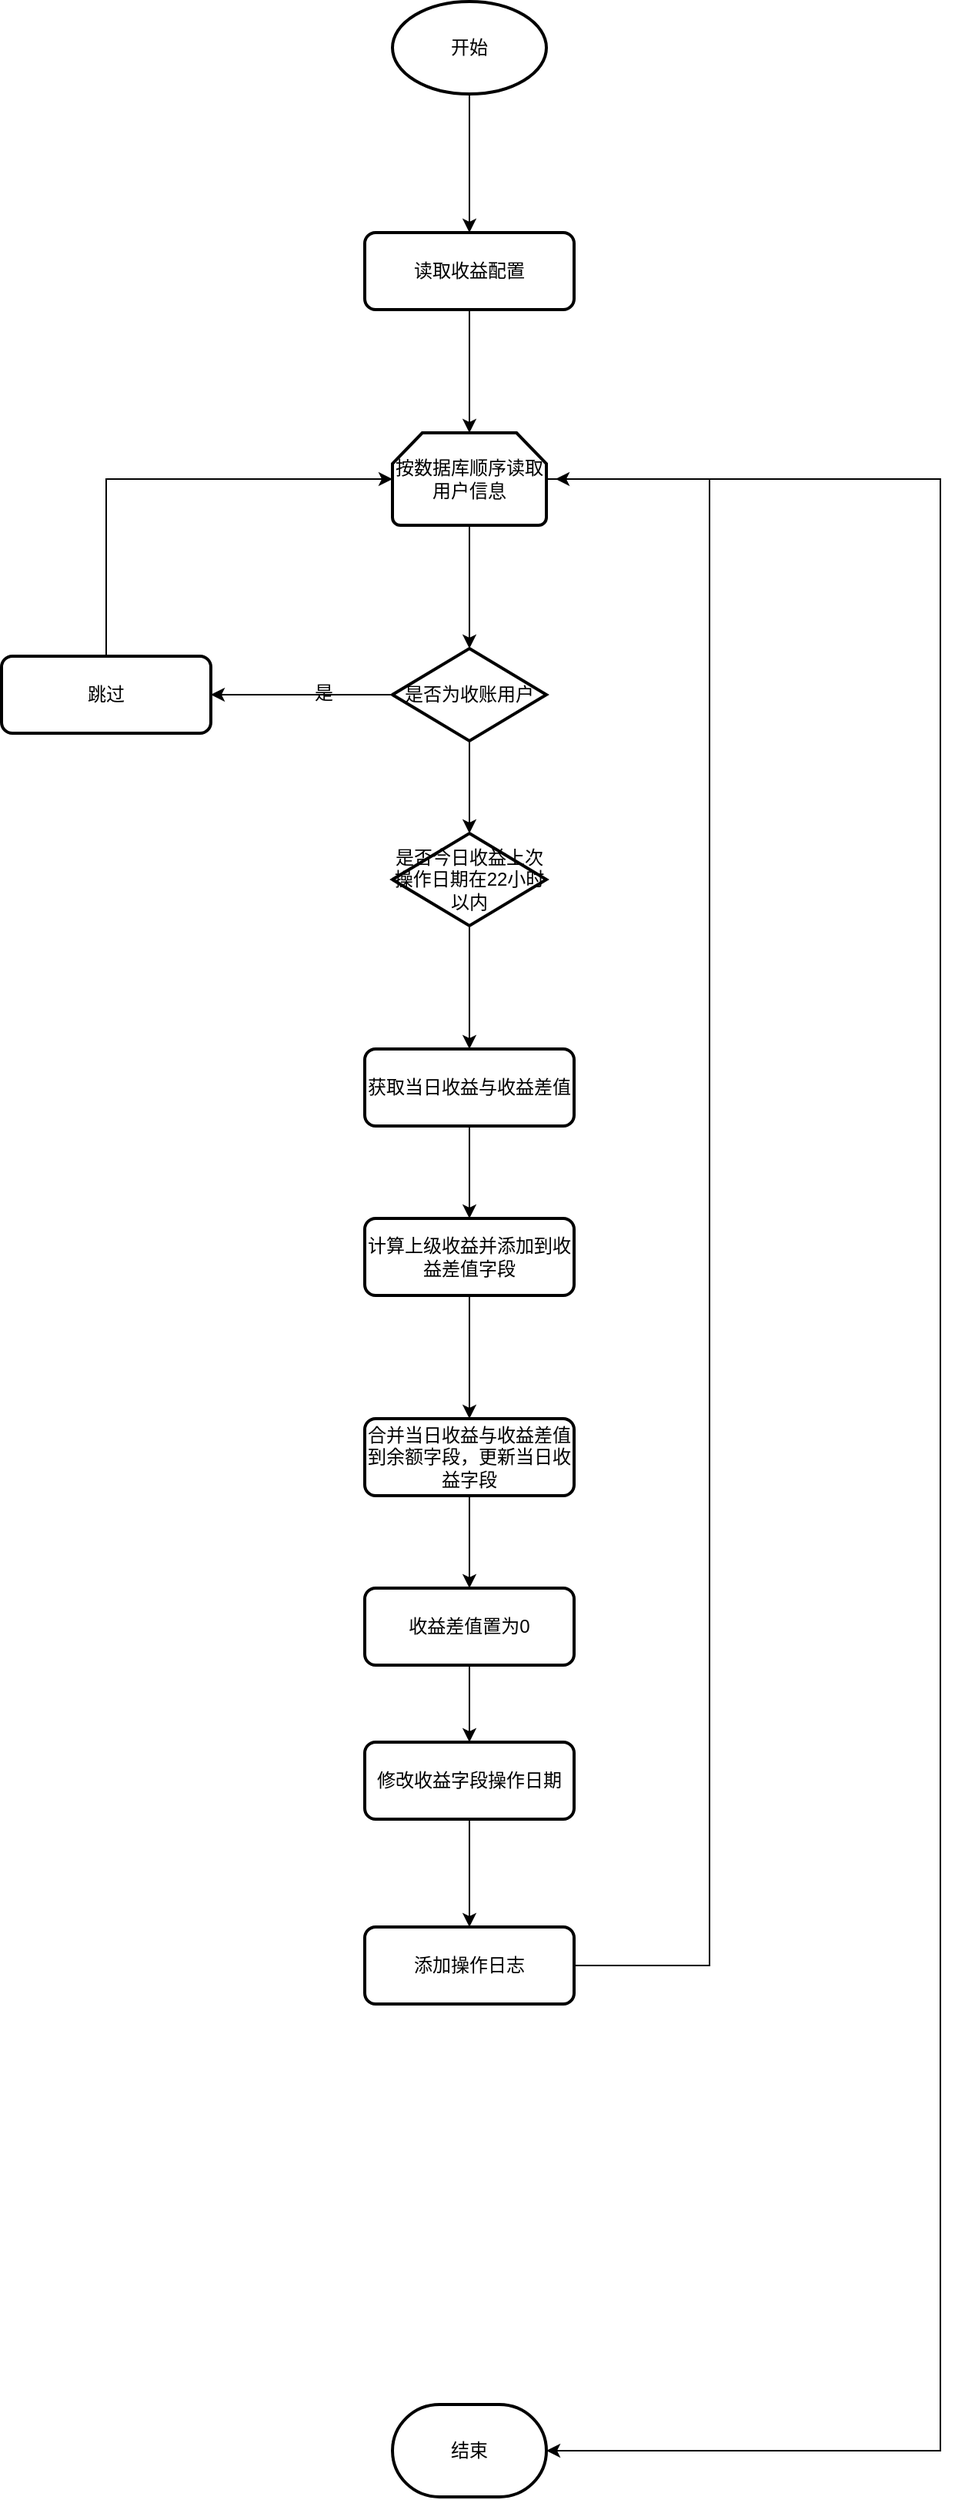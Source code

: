 <mxfile version="13.1.1" type="github">
  <diagram id="C5RBs43oDa-KdzZeNtuy" name="Page-1">
    <mxGraphModel dx="1038" dy="556" grid="1" gridSize="10" guides="1" tooltips="1" connect="1" arrows="1" fold="1" page="1" pageScale="1" pageWidth="827" pageHeight="1169" math="0" shadow="0">
      <root>
        <mxCell id="WIyWlLk6GJQsqaUBKTNV-0" />
        <mxCell id="WIyWlLk6GJQsqaUBKTNV-1" parent="WIyWlLk6GJQsqaUBKTNV-0" />
        <mxCell id="c80w9oIMeN7Q-BQ2yAEg-27" style="edgeStyle=orthogonalEdgeStyle;rounded=0;orthogonalLoop=1;jettySize=auto;html=1;entryX=0.5;entryY=0;entryDx=0;entryDy=0;" edge="1" parent="WIyWlLk6GJQsqaUBKTNV-1" source="c80w9oIMeN7Q-BQ2yAEg-0" target="c80w9oIMeN7Q-BQ2yAEg-1">
          <mxGeometry relative="1" as="geometry" />
        </mxCell>
        <mxCell id="c80w9oIMeN7Q-BQ2yAEg-0" value="开始" style="strokeWidth=2;html=1;shape=mxgraph.flowchart.start_1;whiteSpace=wrap;" vertex="1" parent="WIyWlLk6GJQsqaUBKTNV-1">
          <mxGeometry x="364" y="30" width="100" height="60" as="geometry" />
        </mxCell>
        <mxCell id="c80w9oIMeN7Q-BQ2yAEg-28" style="edgeStyle=orthogonalEdgeStyle;rounded=0;orthogonalLoop=1;jettySize=auto;html=1;entryX=0.5;entryY=0;entryDx=0;entryDy=0;entryPerimeter=0;" edge="1" parent="WIyWlLk6GJQsqaUBKTNV-1" source="c80w9oIMeN7Q-BQ2yAEg-1" target="c80w9oIMeN7Q-BQ2yAEg-6">
          <mxGeometry relative="1" as="geometry" />
        </mxCell>
        <mxCell id="c80w9oIMeN7Q-BQ2yAEg-1" value="读取收益配置" style="rounded=1;whiteSpace=wrap;html=1;absoluteArcSize=1;arcSize=14;strokeWidth=2;" vertex="1" parent="WIyWlLk6GJQsqaUBKTNV-1">
          <mxGeometry x="346" y="180" width="136" height="50" as="geometry" />
        </mxCell>
        <mxCell id="c80w9oIMeN7Q-BQ2yAEg-13" style="edgeStyle=orthogonalEdgeStyle;rounded=0;orthogonalLoop=1;jettySize=auto;html=1;" edge="1" parent="WIyWlLk6GJQsqaUBKTNV-1" source="c80w9oIMeN7Q-BQ2yAEg-5" target="c80w9oIMeN7Q-BQ2yAEg-12">
          <mxGeometry relative="1" as="geometry" />
        </mxCell>
        <mxCell id="c80w9oIMeN7Q-BQ2yAEg-33" style="edgeStyle=orthogonalEdgeStyle;rounded=0;orthogonalLoop=1;jettySize=auto;html=1;" edge="1" parent="WIyWlLk6GJQsqaUBKTNV-1" source="c80w9oIMeN7Q-BQ2yAEg-5" target="c80w9oIMeN7Q-BQ2yAEg-32">
          <mxGeometry relative="1" as="geometry" />
        </mxCell>
        <mxCell id="c80w9oIMeN7Q-BQ2yAEg-5" value="是否为收账用户" style="strokeWidth=2;html=1;shape=mxgraph.flowchart.decision;whiteSpace=wrap;" vertex="1" parent="WIyWlLk6GJQsqaUBKTNV-1">
          <mxGeometry x="364" y="450" width="100" height="60" as="geometry" />
        </mxCell>
        <mxCell id="c80w9oIMeN7Q-BQ2yAEg-8" style="edgeStyle=orthogonalEdgeStyle;rounded=0;orthogonalLoop=1;jettySize=auto;html=1;" edge="1" parent="WIyWlLk6GJQsqaUBKTNV-1" source="c80w9oIMeN7Q-BQ2yAEg-6" target="c80w9oIMeN7Q-BQ2yAEg-5">
          <mxGeometry relative="1" as="geometry" />
        </mxCell>
        <mxCell id="c80w9oIMeN7Q-BQ2yAEg-31" style="edgeStyle=orthogonalEdgeStyle;rounded=0;orthogonalLoop=1;jettySize=auto;html=1;" edge="1" parent="WIyWlLk6GJQsqaUBKTNV-1" source="c80w9oIMeN7Q-BQ2yAEg-6" target="c80w9oIMeN7Q-BQ2yAEg-30">
          <mxGeometry relative="1" as="geometry">
            <mxPoint x="680" y="1390" as="targetPoint" />
            <Array as="points">
              <mxPoint x="720" y="340" />
              <mxPoint x="720" y="1620" />
            </Array>
          </mxGeometry>
        </mxCell>
        <mxCell id="c80w9oIMeN7Q-BQ2yAEg-6" value="&lt;span&gt;按数据库顺序读取用户信息&lt;/span&gt;" style="strokeWidth=2;html=1;shape=mxgraph.flowchart.loop_limit;whiteSpace=wrap;" vertex="1" parent="WIyWlLk6GJQsqaUBKTNV-1">
          <mxGeometry x="364" y="310" width="100" height="60" as="geometry" />
        </mxCell>
        <mxCell id="c80w9oIMeN7Q-BQ2yAEg-20" style="edgeStyle=orthogonalEdgeStyle;rounded=0;orthogonalLoop=1;jettySize=auto;html=1;" edge="1" parent="WIyWlLk6GJQsqaUBKTNV-1" source="c80w9oIMeN7Q-BQ2yAEg-7" target="c80w9oIMeN7Q-BQ2yAEg-17">
          <mxGeometry relative="1" as="geometry" />
        </mxCell>
        <mxCell id="c80w9oIMeN7Q-BQ2yAEg-7" value="获取当日收益与收益差值" style="rounded=1;whiteSpace=wrap;html=1;absoluteArcSize=1;arcSize=14;strokeWidth=2;" vertex="1" parent="WIyWlLk6GJQsqaUBKTNV-1">
          <mxGeometry x="346" y="710" width="136" height="50" as="geometry" />
        </mxCell>
        <mxCell id="c80w9oIMeN7Q-BQ2yAEg-15" style="edgeStyle=orthogonalEdgeStyle;rounded=0;orthogonalLoop=1;jettySize=auto;html=1;" edge="1" parent="WIyWlLk6GJQsqaUBKTNV-1" source="c80w9oIMeN7Q-BQ2yAEg-12" target="c80w9oIMeN7Q-BQ2yAEg-6">
          <mxGeometry relative="1" as="geometry">
            <mxPoint x="178" y="370" as="targetPoint" />
            <Array as="points">
              <mxPoint x="178" y="340" />
            </Array>
          </mxGeometry>
        </mxCell>
        <mxCell id="c80w9oIMeN7Q-BQ2yAEg-12" value="跳过" style="rounded=1;whiteSpace=wrap;html=1;absoluteArcSize=1;arcSize=14;strokeWidth=2;" vertex="1" parent="WIyWlLk6GJQsqaUBKTNV-1">
          <mxGeometry x="110" y="455" width="136" height="50" as="geometry" />
        </mxCell>
        <mxCell id="c80w9oIMeN7Q-BQ2yAEg-14" value="是" style="text;html=1;align=center;verticalAlign=middle;resizable=0;points=[];autosize=1;" vertex="1" parent="WIyWlLk6GJQsqaUBKTNV-1">
          <mxGeometry x="304" y="469" width="30" height="20" as="geometry" />
        </mxCell>
        <mxCell id="c80w9oIMeN7Q-BQ2yAEg-21" style="edgeStyle=orthogonalEdgeStyle;rounded=0;orthogonalLoop=1;jettySize=auto;html=1;" edge="1" parent="WIyWlLk6GJQsqaUBKTNV-1" source="c80w9oIMeN7Q-BQ2yAEg-17" target="c80w9oIMeN7Q-BQ2yAEg-18">
          <mxGeometry relative="1" as="geometry" />
        </mxCell>
        <mxCell id="c80w9oIMeN7Q-BQ2yAEg-17" value="计算上级收益并添加到收益差值字段" style="rounded=1;whiteSpace=wrap;html=1;absoluteArcSize=1;arcSize=14;strokeWidth=2;" vertex="1" parent="WIyWlLk6GJQsqaUBKTNV-1">
          <mxGeometry x="346" y="820" width="136" height="50" as="geometry" />
        </mxCell>
        <mxCell id="c80w9oIMeN7Q-BQ2yAEg-22" style="edgeStyle=orthogonalEdgeStyle;rounded=0;orthogonalLoop=1;jettySize=auto;html=1;" edge="1" parent="WIyWlLk6GJQsqaUBKTNV-1" source="c80w9oIMeN7Q-BQ2yAEg-18" target="c80w9oIMeN7Q-BQ2yAEg-19">
          <mxGeometry relative="1" as="geometry" />
        </mxCell>
        <mxCell id="c80w9oIMeN7Q-BQ2yAEg-18" value="合并当日收益与收益差值到余额字段，更新当日收益字段" style="rounded=1;whiteSpace=wrap;html=1;absoluteArcSize=1;arcSize=14;strokeWidth=2;" vertex="1" parent="WIyWlLk6GJQsqaUBKTNV-1">
          <mxGeometry x="346" y="950" width="136" height="50" as="geometry" />
        </mxCell>
        <mxCell id="c80w9oIMeN7Q-BQ2yAEg-23" style="edgeStyle=orthogonalEdgeStyle;rounded=0;orthogonalLoop=1;jettySize=auto;html=1;exitX=1;exitY=0.5;exitDx=0;exitDy=0;" edge="1" parent="WIyWlLk6GJQsqaUBKTNV-1" source="c80w9oIMeN7Q-BQ2yAEg-26">
          <mxGeometry relative="1" as="geometry">
            <mxPoint x="470" y="340" as="targetPoint" />
            <Array as="points">
              <mxPoint x="570" y="1305" />
              <mxPoint x="570" y="340" />
            </Array>
          </mxGeometry>
        </mxCell>
        <mxCell id="c80w9oIMeN7Q-BQ2yAEg-25" style="edgeStyle=orthogonalEdgeStyle;rounded=0;orthogonalLoop=1;jettySize=auto;html=1;" edge="1" parent="WIyWlLk6GJQsqaUBKTNV-1" source="c80w9oIMeN7Q-BQ2yAEg-19" target="c80w9oIMeN7Q-BQ2yAEg-24">
          <mxGeometry relative="1" as="geometry" />
        </mxCell>
        <mxCell id="c80w9oIMeN7Q-BQ2yAEg-19" value="收益差值置为0" style="rounded=1;whiteSpace=wrap;html=1;absoluteArcSize=1;arcSize=14;strokeWidth=2;" vertex="1" parent="WIyWlLk6GJQsqaUBKTNV-1">
          <mxGeometry x="346" y="1060" width="136" height="50" as="geometry" />
        </mxCell>
        <mxCell id="c80w9oIMeN7Q-BQ2yAEg-29" style="edgeStyle=orthogonalEdgeStyle;rounded=0;orthogonalLoop=1;jettySize=auto;html=1;" edge="1" parent="WIyWlLk6GJQsqaUBKTNV-1" source="c80w9oIMeN7Q-BQ2yAEg-24" target="c80w9oIMeN7Q-BQ2yAEg-26">
          <mxGeometry relative="1" as="geometry" />
        </mxCell>
        <mxCell id="c80w9oIMeN7Q-BQ2yAEg-24" value="修改收益字段操作日期" style="rounded=1;whiteSpace=wrap;html=1;absoluteArcSize=1;arcSize=14;strokeWidth=2;" vertex="1" parent="WIyWlLk6GJQsqaUBKTNV-1">
          <mxGeometry x="346" y="1160" width="136" height="50" as="geometry" />
        </mxCell>
        <mxCell id="c80w9oIMeN7Q-BQ2yAEg-26" value="添加操作日志" style="rounded=1;whiteSpace=wrap;html=1;absoluteArcSize=1;arcSize=14;strokeWidth=2;" vertex="1" parent="WIyWlLk6GJQsqaUBKTNV-1">
          <mxGeometry x="346" y="1280" width="136" height="50" as="geometry" />
        </mxCell>
        <mxCell id="c80w9oIMeN7Q-BQ2yAEg-30" value="结束" style="strokeWidth=2;html=1;shape=mxgraph.flowchart.terminator;whiteSpace=wrap;" vertex="1" parent="WIyWlLk6GJQsqaUBKTNV-1">
          <mxGeometry x="364" y="1590" width="100" height="60" as="geometry" />
        </mxCell>
        <mxCell id="c80w9oIMeN7Q-BQ2yAEg-34" style="edgeStyle=orthogonalEdgeStyle;rounded=0;orthogonalLoop=1;jettySize=auto;html=1;entryX=0.5;entryY=0;entryDx=0;entryDy=0;" edge="1" parent="WIyWlLk6GJQsqaUBKTNV-1" source="c80w9oIMeN7Q-BQ2yAEg-32" target="c80w9oIMeN7Q-BQ2yAEg-7">
          <mxGeometry relative="1" as="geometry" />
        </mxCell>
        <mxCell id="c80w9oIMeN7Q-BQ2yAEg-32" value="是否今日收益上次操作日期在22小时以内" style="strokeWidth=2;html=1;shape=mxgraph.flowchart.decision;whiteSpace=wrap;" vertex="1" parent="WIyWlLk6GJQsqaUBKTNV-1">
          <mxGeometry x="364" y="570" width="100" height="60" as="geometry" />
        </mxCell>
      </root>
    </mxGraphModel>
  </diagram>
</mxfile>
